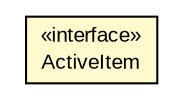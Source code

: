 #!/usr/local/bin/dot
#
# Class diagram 
# Generated by UMLGraph version R5_6-24-gf6e263 (http://www.umlgraph.org/)
#

digraph G {
	edge [fontname="arial",fontsize=10,labelfontname="arial",labelfontsize=10];
	node [fontname="arial",fontsize=10,shape=plaintext];
	nodesep=0.25;
	ranksep=0.5;
	// org.osmdroid.views.overlay.ItemizedIconOverlay.ActiveItem
	c20812 [label=<<table title="org.osmdroid.views.overlay.ItemizedIconOverlay.ActiveItem" border="0" cellborder="1" cellspacing="0" cellpadding="2" port="p" bgcolor="lemonChiffon" href="./ItemizedIconOverlay.ActiveItem.html">
		<tr><td><table border="0" cellspacing="0" cellpadding="1">
<tr><td align="center" balign="center"> &#171;interface&#187; </td></tr>
<tr><td align="center" balign="center"> ActiveItem </td></tr>
		</table></td></tr>
		</table>>, URL="./ItemizedIconOverlay.ActiveItem.html", fontname="arial", fontcolor="black", fontsize=10.0];
}

